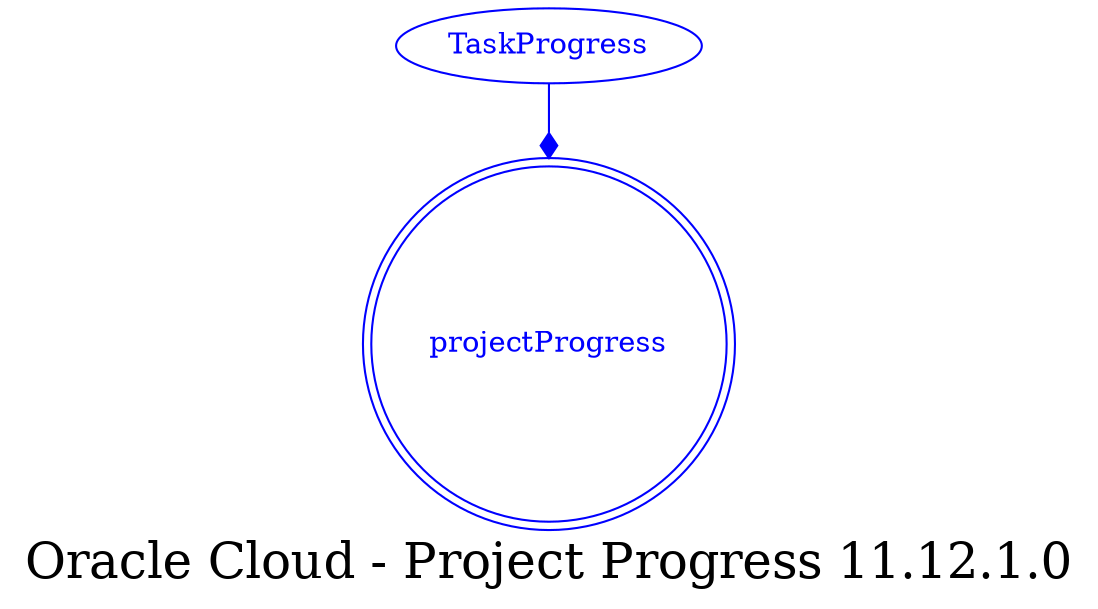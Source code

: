 digraph LexiconGraph {
graph[label="Oracle Cloud - Project Progress 11.12.1.0", fontsize=24]
splines=true
"projectProgress" [color=blue, fontcolor=blue, shape=doublecircle]
"TaskProgress" -> "projectProgress" [color=blue, fontcolor=blue, arrowhead=diamond, arrowtail=none]
"TaskProgress" [color=blue, fontcolor=blue, shape=ellipse]
}
